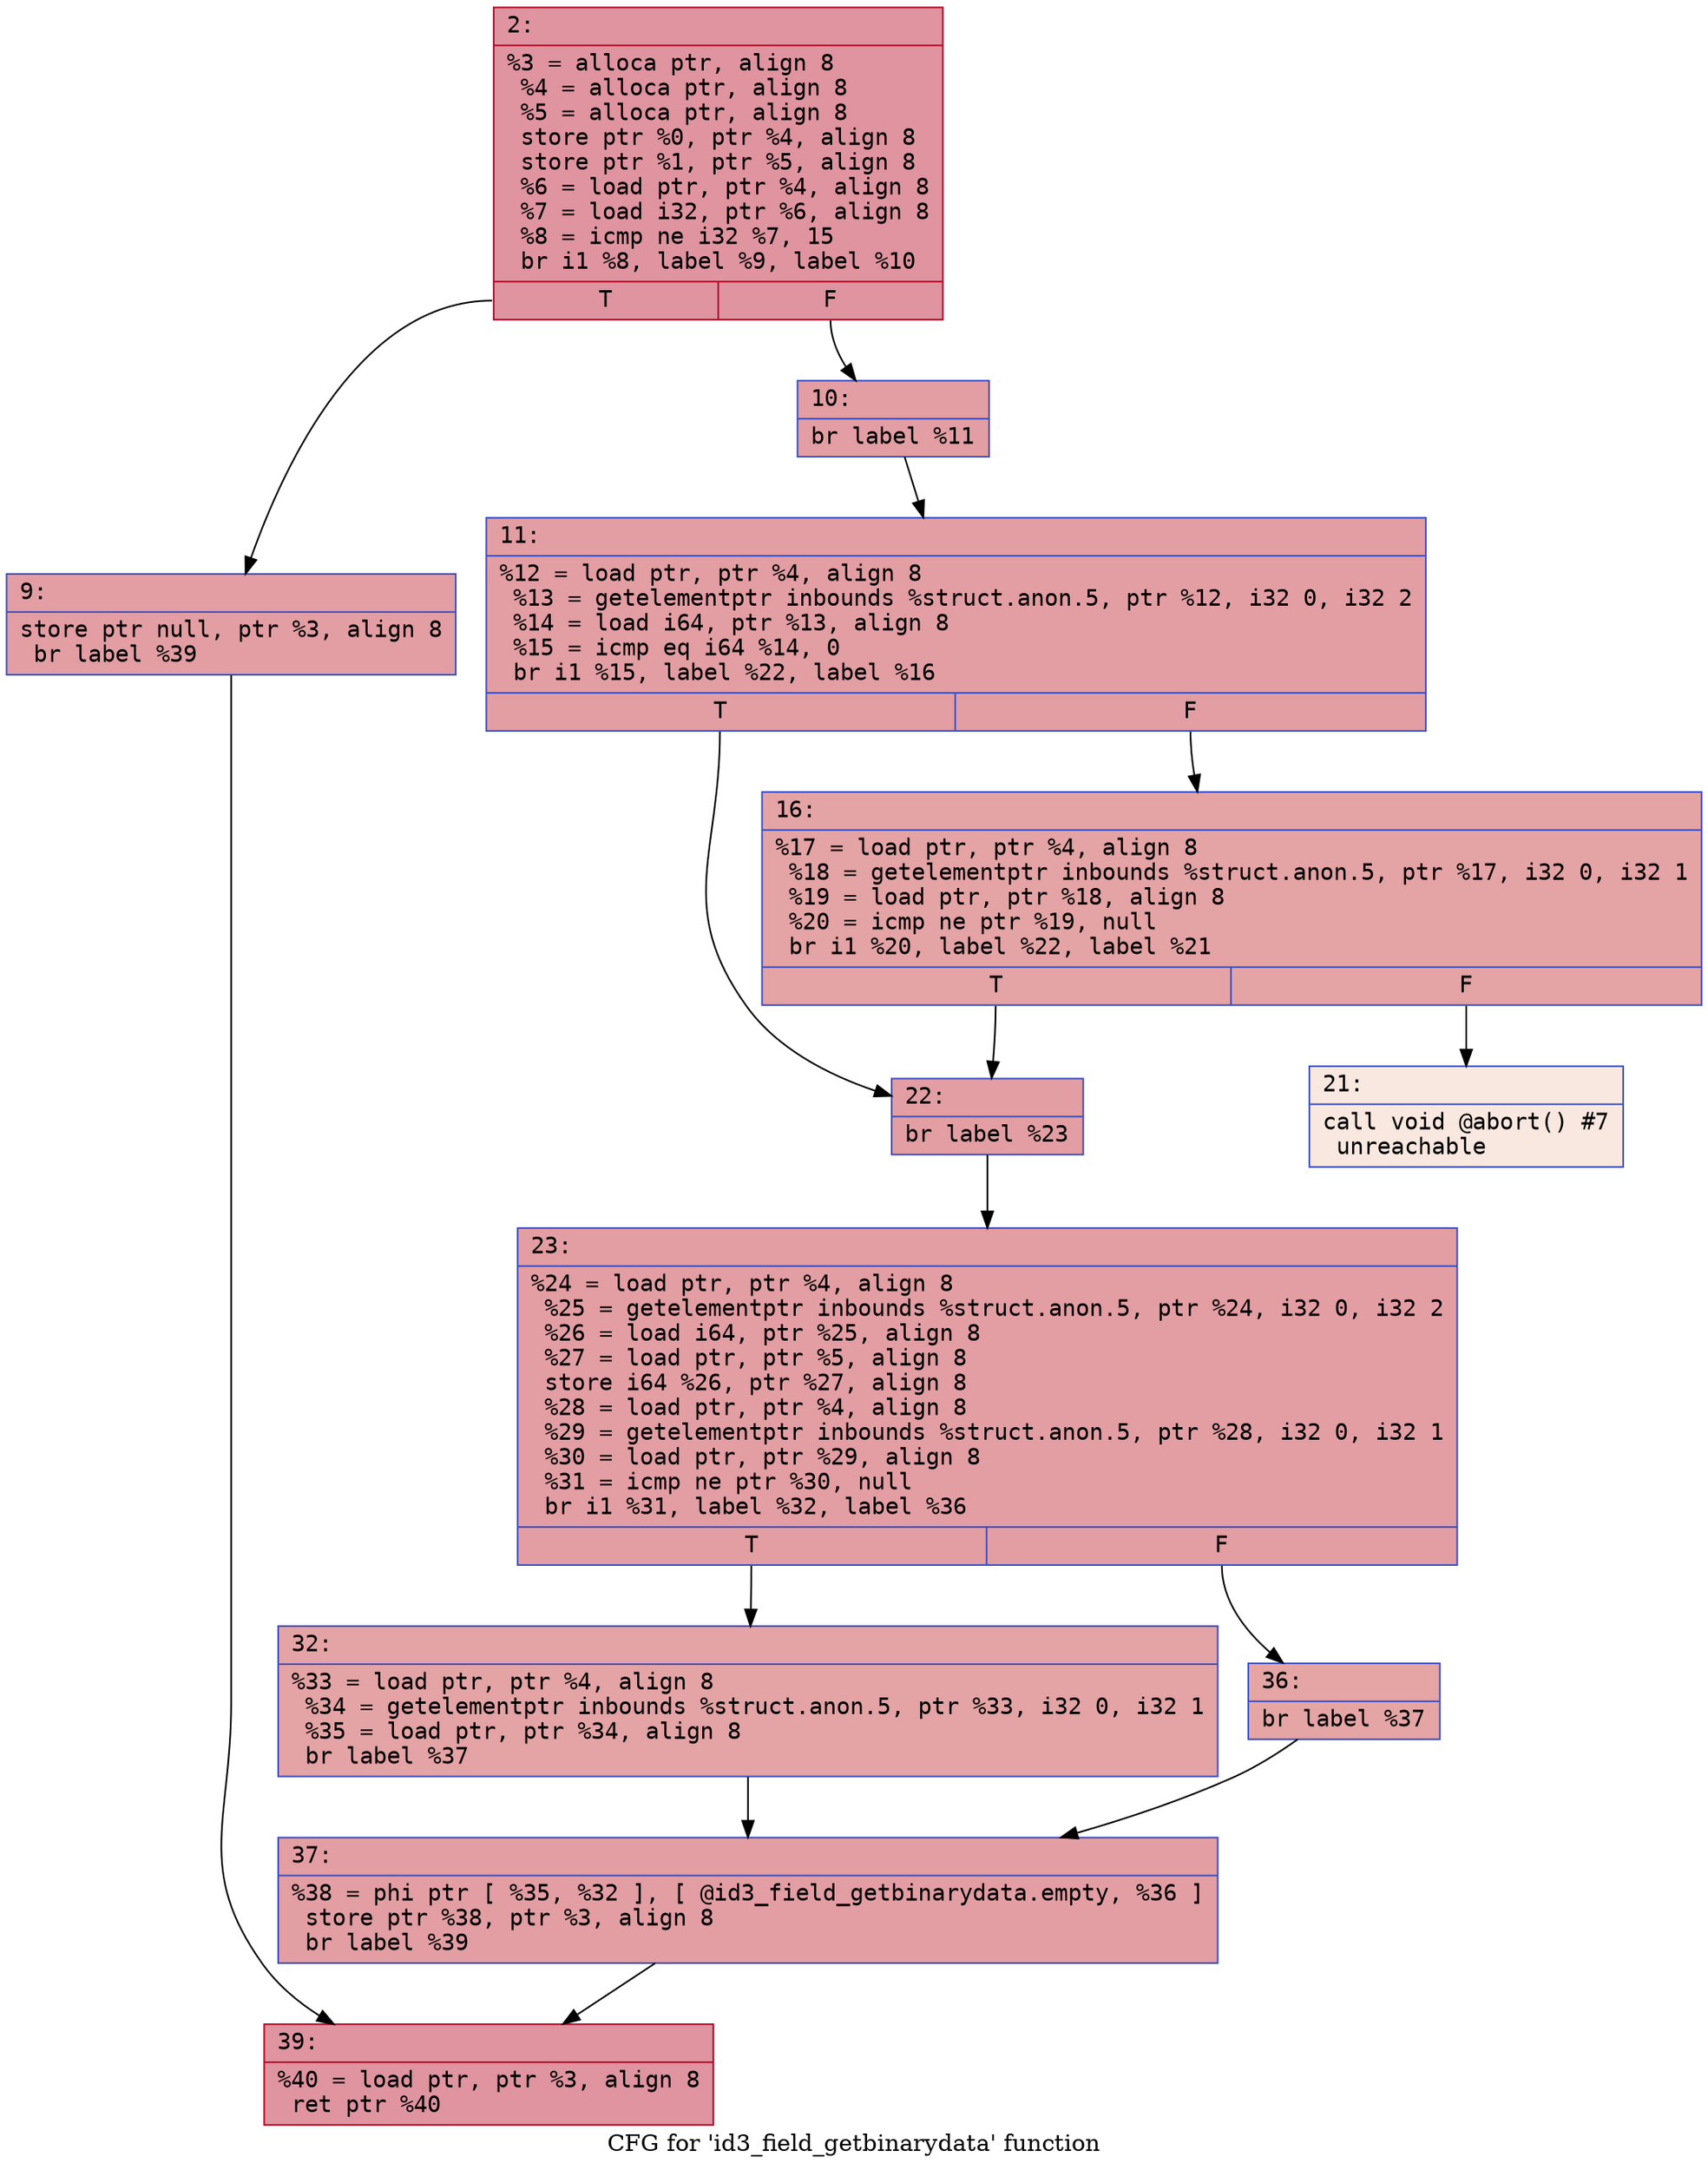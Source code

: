 digraph "CFG for 'id3_field_getbinarydata' function" {
	label="CFG for 'id3_field_getbinarydata' function";

	Node0x600001e53b10 [shape=record,color="#b70d28ff", style=filled, fillcolor="#b70d2870" fontname="Courier",label="{2:\l|  %3 = alloca ptr, align 8\l  %4 = alloca ptr, align 8\l  %5 = alloca ptr, align 8\l  store ptr %0, ptr %4, align 8\l  store ptr %1, ptr %5, align 8\l  %6 = load ptr, ptr %4, align 8\l  %7 = load i32, ptr %6, align 8\l  %8 = icmp ne i32 %7, 15\l  br i1 %8, label %9, label %10\l|{<s0>T|<s1>F}}"];
	Node0x600001e53b10:s0 -> Node0x600001e53b60[tooltip="2 -> 9\nProbability 50.00%" ];
	Node0x600001e53b10:s1 -> Node0x600001e53bb0[tooltip="2 -> 10\nProbability 50.00%" ];
	Node0x600001e53b60 [shape=record,color="#3d50c3ff", style=filled, fillcolor="#be242e70" fontname="Courier",label="{9:\l|  store ptr null, ptr %3, align 8\l  br label %39\l}"];
	Node0x600001e53b60 -> Node0x600001e53e80[tooltip="9 -> 39\nProbability 100.00%" ];
	Node0x600001e53bb0 [shape=record,color="#3d50c3ff", style=filled, fillcolor="#be242e70" fontname="Courier",label="{10:\l|  br label %11\l}"];
	Node0x600001e53bb0 -> Node0x600001e53c00[tooltip="10 -> 11\nProbability 100.00%" ];
	Node0x600001e53c00 [shape=record,color="#3d50c3ff", style=filled, fillcolor="#be242e70" fontname="Courier",label="{11:\l|  %12 = load ptr, ptr %4, align 8\l  %13 = getelementptr inbounds %struct.anon.5, ptr %12, i32 0, i32 2\l  %14 = load i64, ptr %13, align 8\l  %15 = icmp eq i64 %14, 0\l  br i1 %15, label %22, label %16\l|{<s0>T|<s1>F}}"];
	Node0x600001e53c00:s0 -> Node0x600001e53cf0[tooltip="11 -> 22\nProbability 37.50%" ];
	Node0x600001e53c00:s1 -> Node0x600001e53c50[tooltip="11 -> 16\nProbability 62.50%" ];
	Node0x600001e53c50 [shape=record,color="#3d50c3ff", style=filled, fillcolor="#c32e3170" fontname="Courier",label="{16:\l|  %17 = load ptr, ptr %4, align 8\l  %18 = getelementptr inbounds %struct.anon.5, ptr %17, i32 0, i32 1\l  %19 = load ptr, ptr %18, align 8\l  %20 = icmp ne ptr %19, null\l  br i1 %20, label %22, label %21\l|{<s0>T|<s1>F}}"];
	Node0x600001e53c50:s0 -> Node0x600001e53cf0[tooltip="16 -> 22\nProbability 100.00%" ];
	Node0x600001e53c50:s1 -> Node0x600001e53ca0[tooltip="16 -> 21\nProbability 0.00%" ];
	Node0x600001e53ca0 [shape=record,color="#3d50c3ff", style=filled, fillcolor="#f1ccb870" fontname="Courier",label="{21:\l|  call void @abort() #7\l  unreachable\l}"];
	Node0x600001e53cf0 [shape=record,color="#3d50c3ff", style=filled, fillcolor="#be242e70" fontname="Courier",label="{22:\l|  br label %23\l}"];
	Node0x600001e53cf0 -> Node0x600001e53d40[tooltip="22 -> 23\nProbability 100.00%" ];
	Node0x600001e53d40 [shape=record,color="#3d50c3ff", style=filled, fillcolor="#be242e70" fontname="Courier",label="{23:\l|  %24 = load ptr, ptr %4, align 8\l  %25 = getelementptr inbounds %struct.anon.5, ptr %24, i32 0, i32 2\l  %26 = load i64, ptr %25, align 8\l  %27 = load ptr, ptr %5, align 8\l  store i64 %26, ptr %27, align 8\l  %28 = load ptr, ptr %4, align 8\l  %29 = getelementptr inbounds %struct.anon.5, ptr %28, i32 0, i32 1\l  %30 = load ptr, ptr %29, align 8\l  %31 = icmp ne ptr %30, null\l  br i1 %31, label %32, label %36\l|{<s0>T|<s1>F}}"];
	Node0x600001e53d40:s0 -> Node0x600001e53d90[tooltip="23 -> 32\nProbability 62.50%" ];
	Node0x600001e53d40:s1 -> Node0x600001e53de0[tooltip="23 -> 36\nProbability 37.50%" ];
	Node0x600001e53d90 [shape=record,color="#3d50c3ff", style=filled, fillcolor="#c32e3170" fontname="Courier",label="{32:\l|  %33 = load ptr, ptr %4, align 8\l  %34 = getelementptr inbounds %struct.anon.5, ptr %33, i32 0, i32 1\l  %35 = load ptr, ptr %34, align 8\l  br label %37\l}"];
	Node0x600001e53d90 -> Node0x600001e53e30[tooltip="32 -> 37\nProbability 100.00%" ];
	Node0x600001e53de0 [shape=record,color="#3d50c3ff", style=filled, fillcolor="#c5333470" fontname="Courier",label="{36:\l|  br label %37\l}"];
	Node0x600001e53de0 -> Node0x600001e53e30[tooltip="36 -> 37\nProbability 100.00%" ];
	Node0x600001e53e30 [shape=record,color="#3d50c3ff", style=filled, fillcolor="#be242e70" fontname="Courier",label="{37:\l|  %38 = phi ptr [ %35, %32 ], [ @id3_field_getbinarydata.empty, %36 ]\l  store ptr %38, ptr %3, align 8\l  br label %39\l}"];
	Node0x600001e53e30 -> Node0x600001e53e80[tooltip="37 -> 39\nProbability 100.00%" ];
	Node0x600001e53e80 [shape=record,color="#b70d28ff", style=filled, fillcolor="#b70d2870" fontname="Courier",label="{39:\l|  %40 = load ptr, ptr %3, align 8\l  ret ptr %40\l}"];
}
